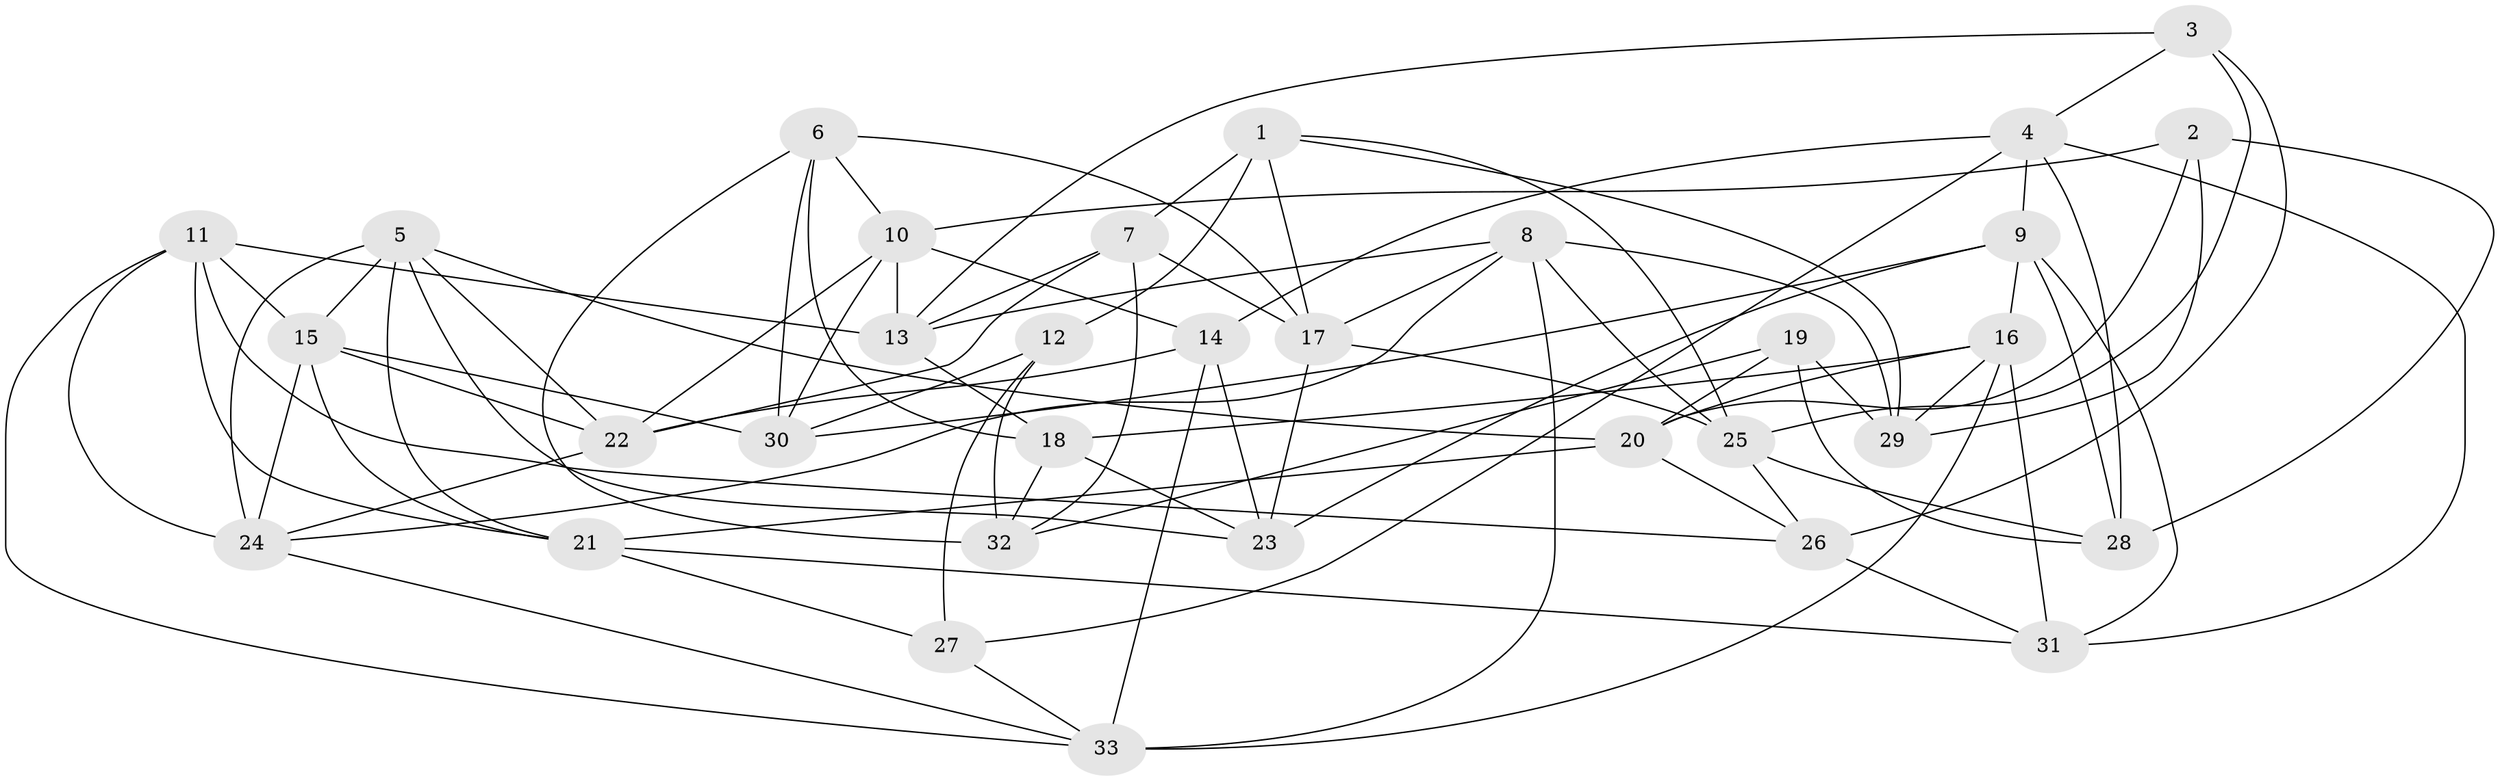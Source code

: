 // original degree distribution, {4: 1.0}
// Generated by graph-tools (version 1.1) at 2025/50/03/09/25 03:50:47]
// undirected, 33 vertices, 88 edges
graph export_dot {
graph [start="1"]
  node [color=gray90,style=filled];
  1;
  2;
  3;
  4;
  5;
  6;
  7;
  8;
  9;
  10;
  11;
  12;
  13;
  14;
  15;
  16;
  17;
  18;
  19;
  20;
  21;
  22;
  23;
  24;
  25;
  26;
  27;
  28;
  29;
  30;
  31;
  32;
  33;
  1 -- 7 [weight=2.0];
  1 -- 12 [weight=1.0];
  1 -- 17 [weight=1.0];
  1 -- 25 [weight=1.0];
  1 -- 29 [weight=1.0];
  2 -- 10 [weight=1.0];
  2 -- 20 [weight=1.0];
  2 -- 28 [weight=1.0];
  2 -- 29 [weight=1.0];
  3 -- 4 [weight=1.0];
  3 -- 13 [weight=1.0];
  3 -- 25 [weight=1.0];
  3 -- 26 [weight=1.0];
  4 -- 9 [weight=1.0];
  4 -- 14 [weight=1.0];
  4 -- 27 [weight=1.0];
  4 -- 28 [weight=1.0];
  4 -- 31 [weight=1.0];
  5 -- 15 [weight=1.0];
  5 -- 20 [weight=1.0];
  5 -- 21 [weight=1.0];
  5 -- 22 [weight=1.0];
  5 -- 23 [weight=1.0];
  5 -- 24 [weight=1.0];
  6 -- 10 [weight=1.0];
  6 -- 17 [weight=1.0];
  6 -- 18 [weight=2.0];
  6 -- 30 [weight=1.0];
  6 -- 32 [weight=1.0];
  7 -- 13 [weight=1.0];
  7 -- 17 [weight=1.0];
  7 -- 22 [weight=1.0];
  7 -- 32 [weight=1.0];
  8 -- 13 [weight=1.0];
  8 -- 17 [weight=1.0];
  8 -- 24 [weight=1.0];
  8 -- 25 [weight=1.0];
  8 -- 29 [weight=1.0];
  8 -- 33 [weight=1.0];
  9 -- 16 [weight=1.0];
  9 -- 23 [weight=1.0];
  9 -- 28 [weight=1.0];
  9 -- 30 [weight=1.0];
  9 -- 31 [weight=1.0];
  10 -- 13 [weight=1.0];
  10 -- 14 [weight=1.0];
  10 -- 22 [weight=1.0];
  10 -- 30 [weight=1.0];
  11 -- 13 [weight=1.0];
  11 -- 15 [weight=1.0];
  11 -- 21 [weight=1.0];
  11 -- 24 [weight=1.0];
  11 -- 26 [weight=1.0];
  11 -- 33 [weight=1.0];
  12 -- 27 [weight=1.0];
  12 -- 30 [weight=2.0];
  12 -- 32 [weight=2.0];
  13 -- 18 [weight=1.0];
  14 -- 22 [weight=1.0];
  14 -- 23 [weight=2.0];
  14 -- 33 [weight=1.0];
  15 -- 21 [weight=1.0];
  15 -- 22 [weight=1.0];
  15 -- 24 [weight=1.0];
  15 -- 30 [weight=1.0];
  16 -- 18 [weight=1.0];
  16 -- 20 [weight=1.0];
  16 -- 29 [weight=1.0];
  16 -- 31 [weight=1.0];
  16 -- 33 [weight=1.0];
  17 -- 23 [weight=1.0];
  17 -- 25 [weight=1.0];
  18 -- 23 [weight=1.0];
  18 -- 32 [weight=1.0];
  19 -- 20 [weight=1.0];
  19 -- 28 [weight=2.0];
  19 -- 29 [weight=2.0];
  19 -- 32 [weight=1.0];
  20 -- 21 [weight=1.0];
  20 -- 26 [weight=1.0];
  21 -- 27 [weight=1.0];
  21 -- 31 [weight=1.0];
  22 -- 24 [weight=1.0];
  24 -- 33 [weight=1.0];
  25 -- 26 [weight=1.0];
  25 -- 28 [weight=1.0];
  26 -- 31 [weight=2.0];
  27 -- 33 [weight=1.0];
}
